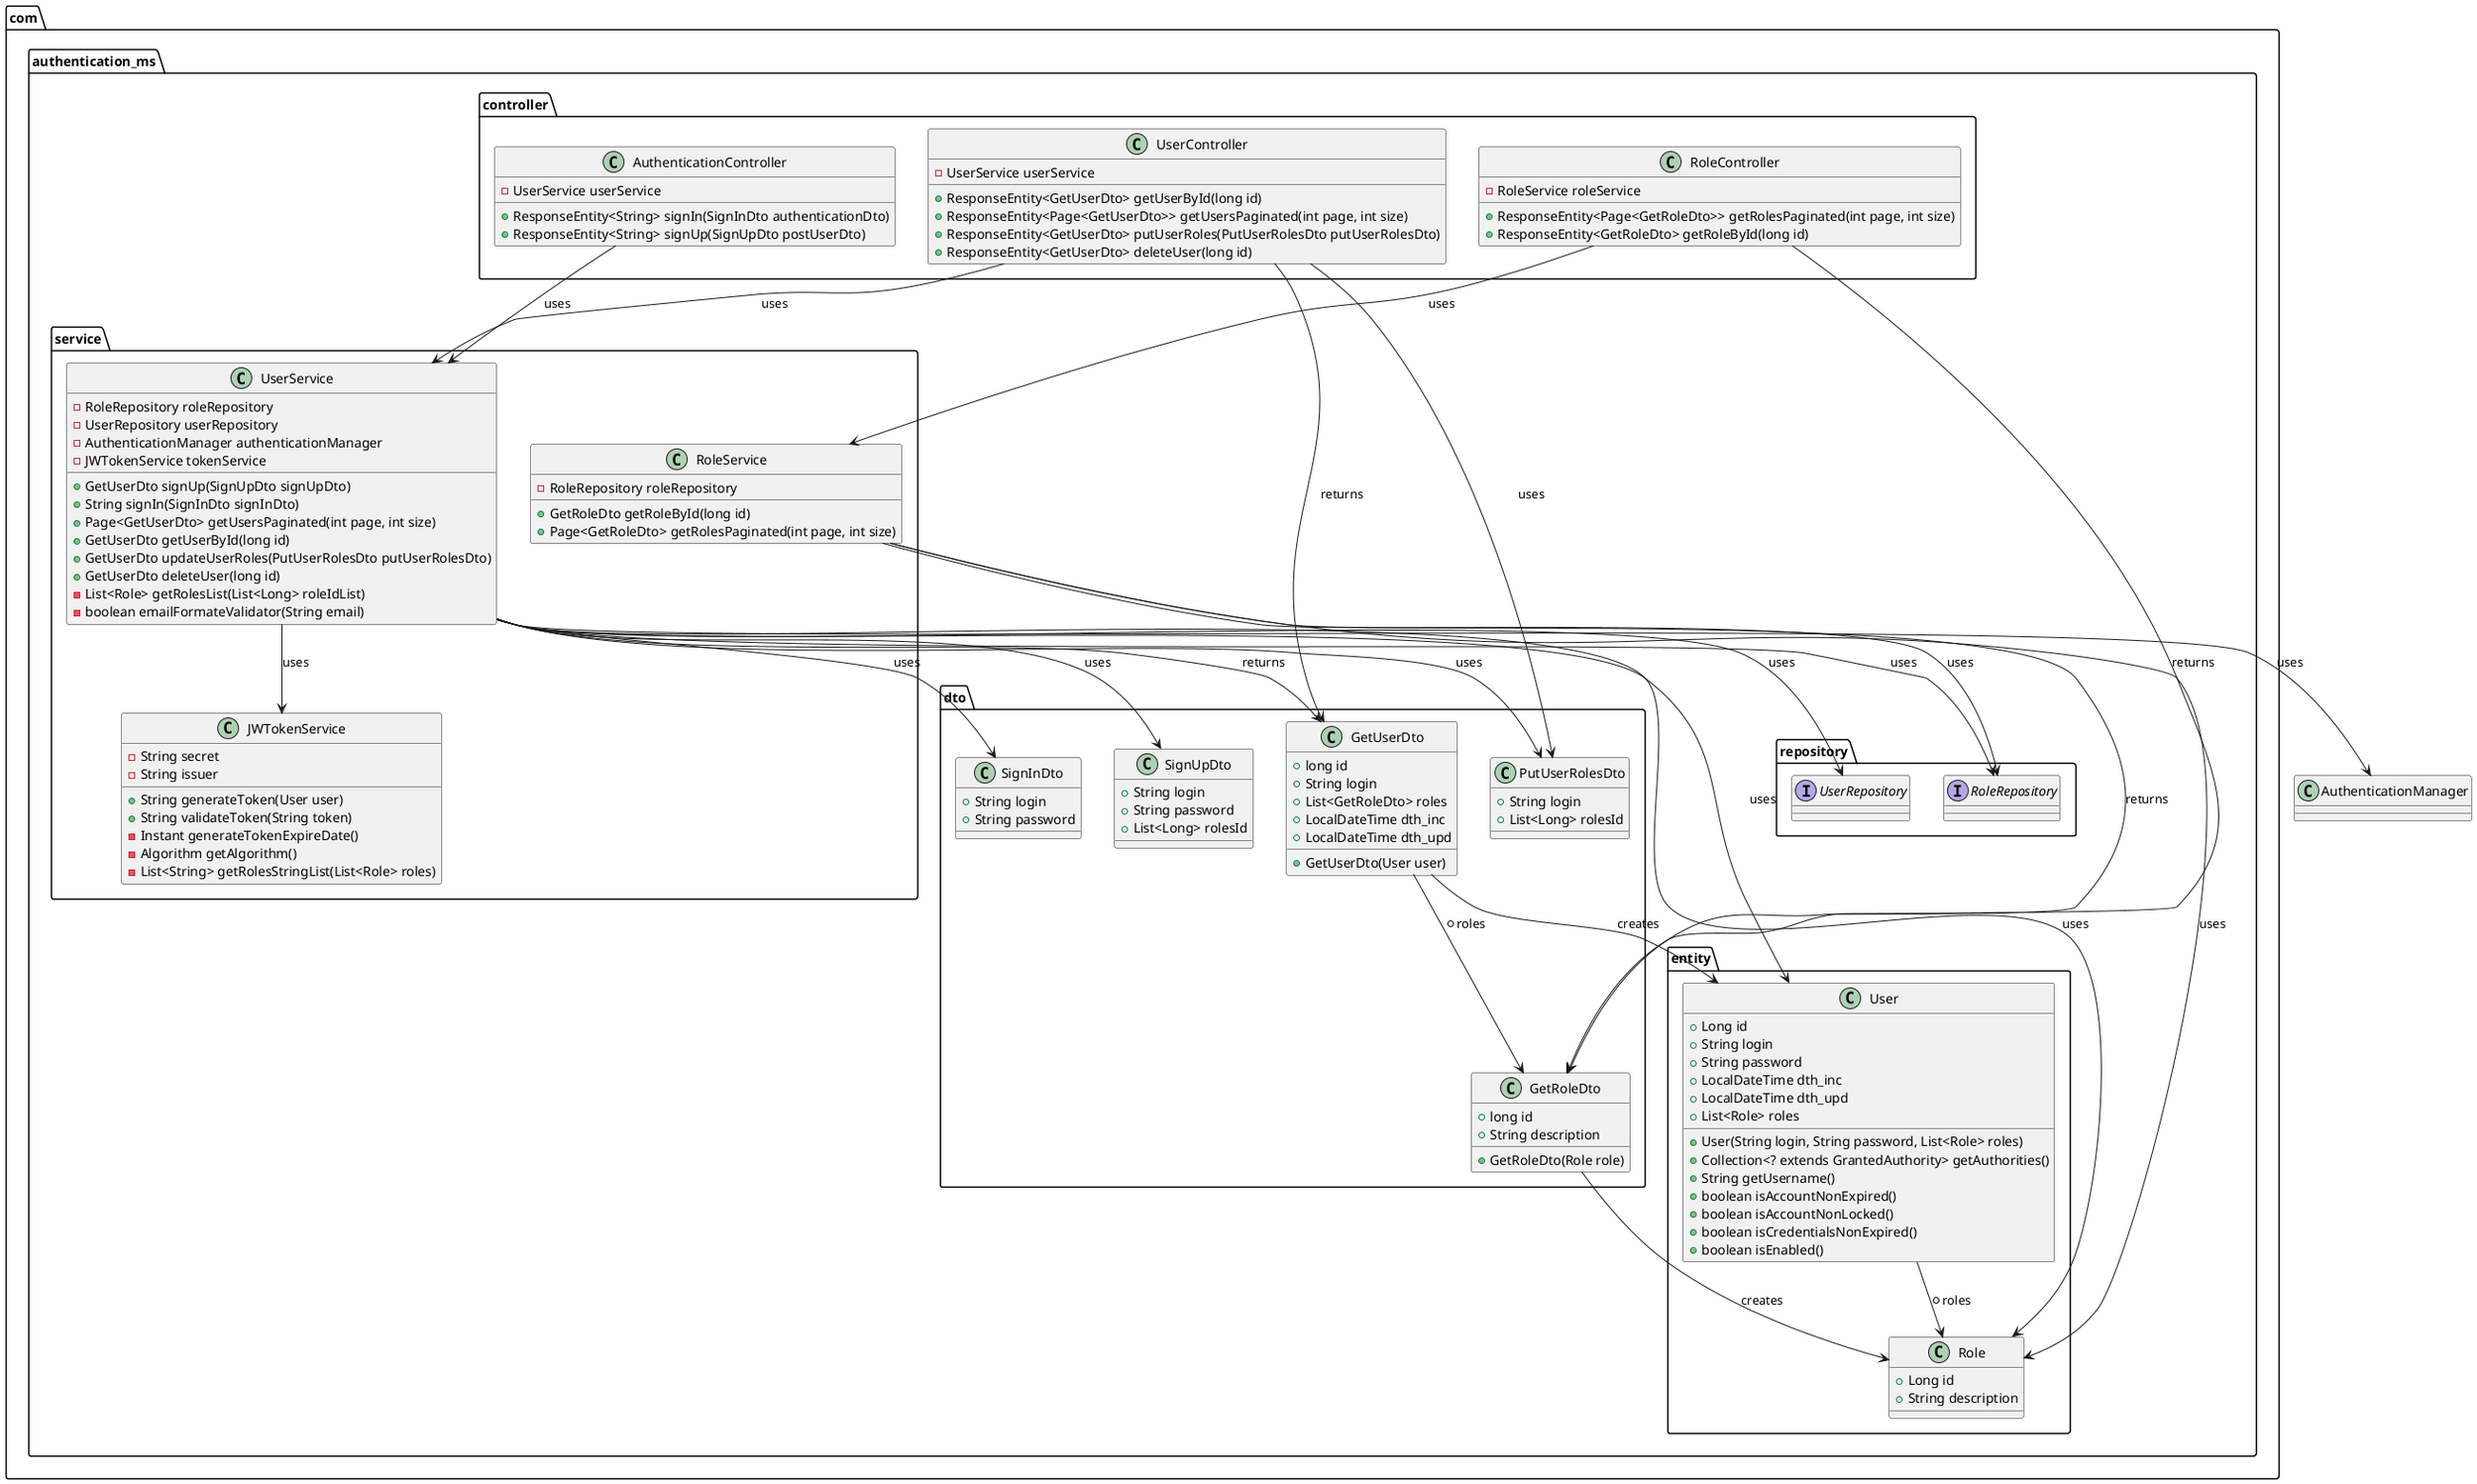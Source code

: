 @startuml
package com.authentication_ms.controller {
    class AuthenticationController {
        - UserService userService
        + ResponseEntity<String> signIn(SignInDto authenticationDto)
        + ResponseEntity<String> signUp(SignUpDto postUserDto)
    }

    class RoleController {
        - RoleService roleService
        + ResponseEntity<Page<GetRoleDto>> getRolesPaginated(int page, int size)
        + ResponseEntity<GetRoleDto> getRoleById(long id)
    }

    class UserController {
        - UserService userService
        + ResponseEntity<GetUserDto> getUserById(long id)
        + ResponseEntity<Page<GetUserDto>> getUsersPaginated(int page, int size)
        + ResponseEntity<GetUserDto> putUserRoles(PutUserRolesDto putUserRolesDto)
        + ResponseEntity<GetUserDto> deleteUser(long id)
    }
}

package com.authentication_ms.dto {
    class GetRoleDto {
        + long id
        + String description
        + GetRoleDto(Role role)
    }

    class GetUserDto {
        + long id
        + String login
        + List<GetRoleDto> roles
        + LocalDateTime dth_inc
        + LocalDateTime dth_upd
        + GetUserDto(User user)
    }

    class PutUserRolesDto {
        + String login
        + List<Long> rolesId
    }

    class SignInDto {
        + String login
        + String password
    }

    class SignUpDto {
        + String login
        + String password
        + List<Long> rolesId
    }
}

package com.authentication_ms.entity {
    class Role {
        + Long id
        + String description
    }

    class User {
        + Long id
        + String login
        + String password
        + LocalDateTime dth_inc
        + LocalDateTime dth_upd
        + List<Role> roles
        + User(String login, String password, List<Role> roles)
        + Collection<? extends GrantedAuthority> getAuthorities()
        + String getUsername()
        + boolean isAccountNonExpired()
        + boolean isAccountNonLocked()
        + boolean isCredentialsNonExpired()
        + boolean isEnabled()
    }

    User --> Role : *roles
}

package com.authentication_ms.repository {
    interface RoleRepository
    interface UserRepository
}

package com.authentication_ms.service {
    class UserService {
        - RoleRepository roleRepository
        - UserRepository userRepository
        - AuthenticationManager authenticationManager
        - JWTokenService tokenService
        + GetUserDto signUp(SignUpDto signUpDto)
        + String signIn(SignInDto signInDto)
        + Page<GetUserDto> getUsersPaginated(int page, int size)
        + GetUserDto getUserById(long id)
        + GetUserDto updateUserRoles(PutUserRolesDto putUserRolesDto)
        + GetUserDto deleteUser(long id)
        - List<Role> getRolesList(List<Long> roleIdList)
        - boolean emailFormateValidator(String email)
    }

    class JWTokenService {
        - String secret
        - String issuer
        + String generateToken(User user)
        + String validateToken(String token)
        - Instant generateTokenExpireDate()
        - Algorithm getAlgorithm()
        - List<String> getRolesStringList(List<Role> roles)
    }

    class RoleService {
        - RoleRepository roleRepository
        + GetRoleDto getRoleById(long id)
        + Page<GetRoleDto> getRolesPaginated(int page, int size)
    }
}

AuthenticationController --> UserService : uses
UserService --> SignInDto : uses
UserService --> SignUpDto : uses
UserService --> GetUserDto : returns
UserService --> PutUserRolesDto : uses
UserService --> Role : uses
UserService --> User : uses
UserService --> RoleRepository : uses
UserService --> UserRepository : uses
UserService --> AuthenticationManager : uses
UserService --> JWTokenService : uses
RoleService --> RoleRepository : uses
RoleService --> GetRoleDto : returns
RoleService --> Role : uses
RoleController --> RoleService : uses
RoleController --> GetRoleDto : returns
GetUserDto --> GetRoleDto : *roles
GetRoleDto --> Role : creates
GetUserDto --> User : creates
UserController --> UserService : uses
UserController --> GetUserDto : returns
UserController --> PutUserRolesDto : uses
@enduml